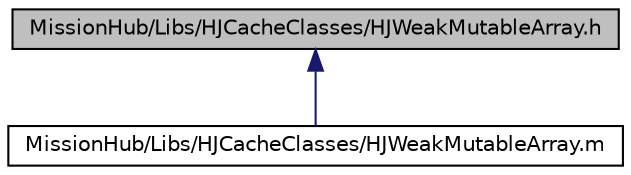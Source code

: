 digraph G
{
  edge [fontname="Helvetica",fontsize="10",labelfontname="Helvetica",labelfontsize="10"];
  node [fontname="Helvetica",fontsize="10",shape=record];
  Node1 [label="MissionHub/Libs/HJCacheClasses/HJWeakMutableArray.h",height=0.2,width=0.4,color="black", fillcolor="grey75", style="filled" fontcolor="black"];
  Node1 -> Node2 [dir="back",color="midnightblue",fontsize="10",style="solid",fontname="Helvetica"];
  Node2 [label="MissionHub/Libs/HJCacheClasses/HJWeakMutableArray.m",height=0.2,width=0.4,color="black", fillcolor="white", style="filled",URL="$_h_j_weak_mutable_array_8m.html"];
}
